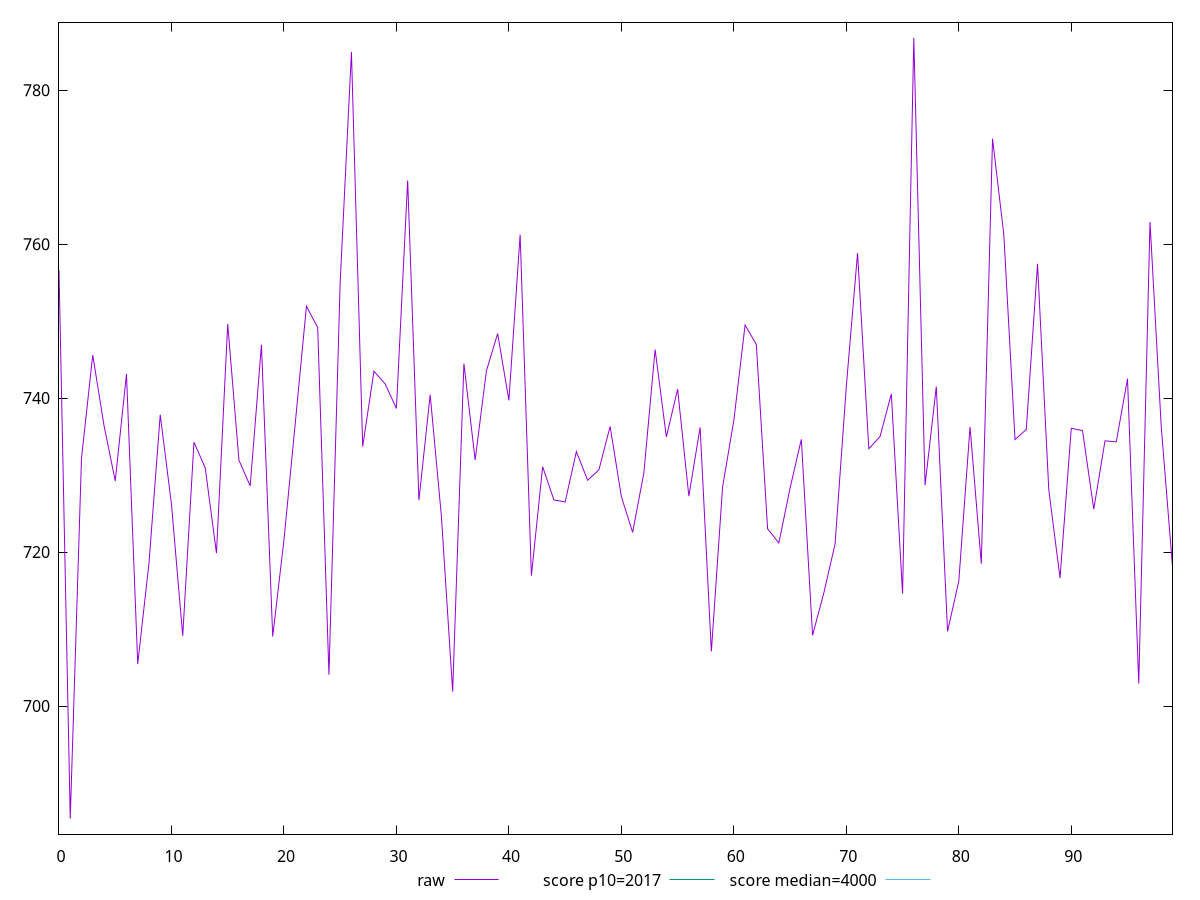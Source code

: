 reset

$raw <<EOF
0 756.6200000000001
1 685.3880000000013
2 732.1879999999998
3 745.5919999999999
4 736.4559999999999
5 729.2400000000006
6 743.1240000000003
7 705.4720000000007
8 718.5680000000009
9 737.8360000000006
10 726.2080000000004
11 709.1200000000003
12 734.2719999999998
13 730.9440000000003
14 719.868000000001
15 749.6279999999998
16 731.9280000000007
17 728.5920000000003
18 746.9400000000003
19 709.0360000000006
20 721.5560000000003
21 736.6480000000004
22 751.9520000000002
23 749.1520000000002
24 704.0640000000004
25 755.0920000000003
26 784.9600000000006
27 733.7120000000009
28 743.4919999999997
29 741.8360000000002
30 738.66
31 768.28
32 726.7400000000006
33 740.4400000000003
34 724.6400000000006
35 701.8760000000005
36 744.480000000001
37 731.9680000000004
38 743.54
39 748.3800000000001
40 739.7120000000008
41 761.252000000001
42 716.9400000000005
43 731.0880000000006
44 726.7760000000003
45 726.5080000000007
46 733.0520000000002
47 729.3280000000003
48 730.6760000000004
49 736.3239999999996
50 727.1959999999999
51 722.5560000000002
52 730.2880000000005
53 746.3040000000004
54 734.9520000000009
55 741.1560000000005
56 727.2640000000006
57 736.1920000000011
58 707.096
59 728.4679999999998
60 737.1160000000007
61 749.4999999999994
62 746.9640000000007
63 723.0200000000008
64 721.1800000000006
65 728.3200000000006
66 734.6440000000002
67 709.1880000000007
68 714.6920000000002
69 721.044
70 741.5440000000003
71 758.8480000000003
72 733.4280000000001
73 735.0039999999996
74 740.5519999999999
75 714.6160000000004
76 786.7920000000007
77 728.6800000000003
78 741.4960000000001
79 709.6960000000005
80 716.2160000000009
81 736.2640000000011
82 718.4880000000004
83 773.704
84 761.2760000000006
85 734.6160000000001
86 735.9240000000002
87 757.4440000000006
88 728.116000000001
89 716.6320000000004
90 736.0760000000005
91 735.7839999999997
92 725.5720000000003
93 734.4520000000007
94 734.3160000000003
95 742.5079999999998
96 702.9240000000002
97 762.8920000000002
98 736.2560000000008
99 718.1400000000009
EOF

set key outside below
set xrange [0:99]
set yrange [683.3599200000012:788.8200800000006]
set trange [683.3599200000012:788.8200800000006]
set terminal svg size 640, 500 enhanced background rgb 'white'
set output "reprap/mainthread-work-breakdown/samples/pages+cached+noexternal+noimg/raw/values.svg"

plot $raw title "raw" with line, \
     2017 title "score p10=2017", \
     4000 title "score median=4000"

reset
